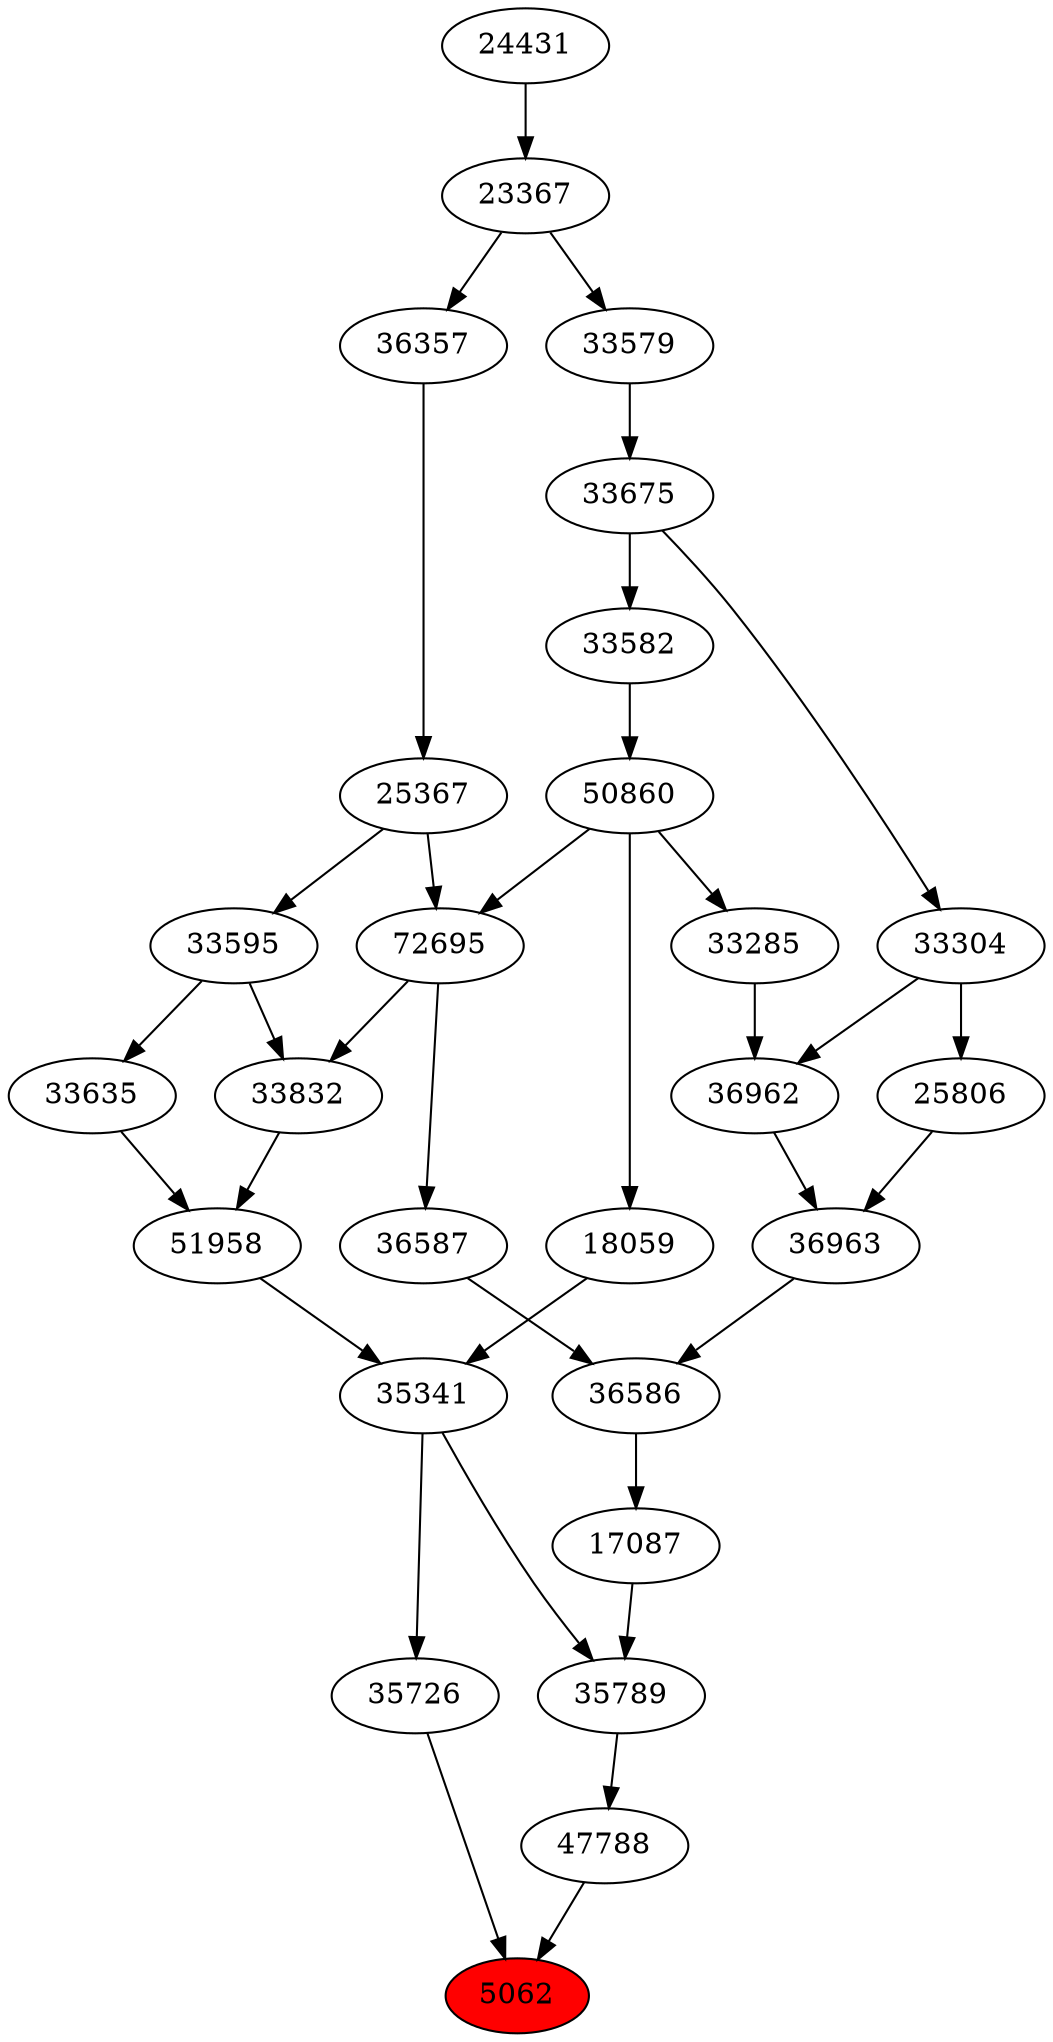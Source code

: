 strict digraph{ 
5062 [label="5062" fillcolor=red style=filled]
35726 -> 5062
47788 -> 5062
35726 [label="35726"]
35341 -> 35726
47788 [label="47788"]
35789 -> 47788
35341 [label="35341"]
51958 -> 35341
18059 -> 35341
35789 [label="35789"]
17087 -> 35789
35341 -> 35789
51958 [label="51958"]
33832 -> 51958
33635 -> 51958
18059 [label="18059"]
50860 -> 18059
17087 [label="17087"]
36586 -> 17087
33832 [label="33832"]
72695 -> 33832
33595 -> 33832
33635 [label="33635"]
33595 -> 33635
50860 [label="50860"]
33582 -> 50860
36586 [label="36586"]
36587 -> 36586
36963 -> 36586
72695 [label="72695"]
50860 -> 72695
25367 -> 72695
33595 [label="33595"]
25367 -> 33595
33582 [label="33582"]
33675 -> 33582
36587 [label="36587"]
72695 -> 36587
36963 [label="36963"]
36962 -> 36963
25806 -> 36963
25367 [label="25367"]
36357 -> 25367
33675 [label="33675"]
33579 -> 33675
36962 [label="36962"]
33285 -> 36962
33304 -> 36962
25806 [label="25806"]
33304 -> 25806
36357 [label="36357"]
23367 -> 36357
33579 [label="33579"]
23367 -> 33579
33285 [label="33285"]
50860 -> 33285
33304 [label="33304"]
33675 -> 33304
23367 [label="23367"]
24431 -> 23367
24431 [label="24431"]
}